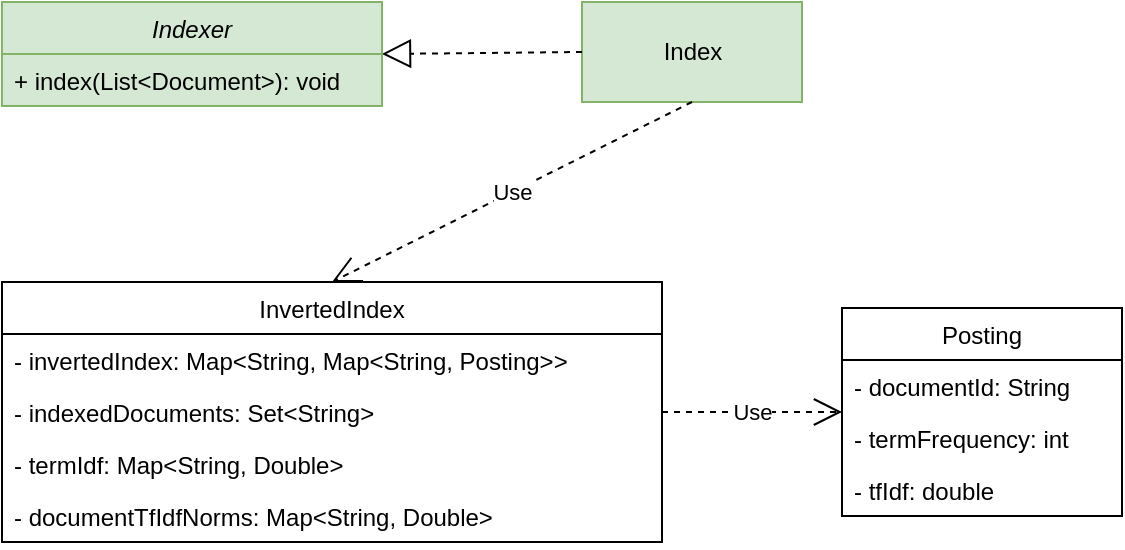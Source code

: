 <mxfile version="13.1.7" type="device"><diagram id="pzVOz8q7IhldUGrJP2iP" name="Page-1"><mxGraphModel dx="1422" dy="763" grid="1" gridSize="10" guides="1" tooltips="1" connect="1" arrows="1" fold="1" page="1" pageScale="1" pageWidth="827" pageHeight="1169" math="0" shadow="0"><root><mxCell id="0"/><mxCell id="1" parent="0"/><mxCell id="wyIDf4jgDE6N5Fc_bLHI-11" value="Index" style="html=1;fillColor=#d5e8d4;strokeColor=#82b366;" vertex="1" parent="1"><mxGeometry x="310" y="180" width="110" height="50" as="geometry"/></mxCell><mxCell id="wyIDf4jgDE6N5Fc_bLHI-12" value="Use" style="endArrow=open;endSize=12;dashed=1;html=1;exitX=0.5;exitY=1;exitDx=0;exitDy=0;entryX=0.5;entryY=0;entryDx=0;entryDy=0;" edge="1" parent="1" source="wyIDf4jgDE6N5Fc_bLHI-11" target="wyIDf4jgDE6N5Fc_bLHI-6"><mxGeometry width="160" relative="1" as="geometry"><mxPoint x="330" y="350" as="sourcePoint"/><mxPoint x="490" y="350" as="targetPoint"/></mxGeometry></mxCell><mxCell id="wyIDf4jgDE6N5Fc_bLHI-13" value="" style="endArrow=block;dashed=1;endFill=0;endSize=12;html=1;exitX=0;exitY=0.5;exitDx=0;exitDy=0;entryX=1;entryY=0.5;entryDx=0;entryDy=0;" edge="1" parent="1" source="wyIDf4jgDE6N5Fc_bLHI-11" target="wyIDf4jgDE6N5Fc_bLHI-1"><mxGeometry width="160" relative="1" as="geometry"><mxPoint x="330" y="350" as="sourcePoint"/><mxPoint x="490" y="350" as="targetPoint"/></mxGeometry></mxCell><mxCell id="wyIDf4jgDE6N5Fc_bLHI-1" value="Indexer" style="swimlane;fontStyle=2;childLayout=stackLayout;horizontal=1;startSize=26;fillColor=#d5e8d4;horizontalStack=0;resizeParent=1;resizeParentMax=0;resizeLast=0;collapsible=1;marginBottom=0;strokeColor=#82b366;" vertex="1" parent="1"><mxGeometry x="20" y="180" width="190" height="52" as="geometry"><mxRectangle x="20" y="260" width="70" height="26" as="alternateBounds"/></mxGeometry></mxCell><mxCell id="wyIDf4jgDE6N5Fc_bLHI-2" value="+ index(List&lt;Document&gt;): void" style="text;strokeColor=#82b366;fillColor=#d5e8d4;align=left;verticalAlign=top;spacingLeft=4;spacingRight=4;overflow=hidden;rotatable=0;points=[[0,0.5],[1,0.5]];portConstraint=eastwest;" vertex="1" parent="wyIDf4jgDE6N5Fc_bLHI-1"><mxGeometry y="26" width="190" height="26" as="geometry"/></mxCell><mxCell id="wyIDf4jgDE6N5Fc_bLHI-6" value="InvertedIndex" style="swimlane;fontStyle=0;childLayout=stackLayout;horizontal=1;startSize=26;fillColor=none;horizontalStack=0;resizeParent=1;resizeParentMax=0;resizeLast=0;collapsible=1;marginBottom=0;" vertex="1" parent="1"><mxGeometry x="20" y="320" width="330" height="130" as="geometry"><mxRectangle x="20" y="320" width="100" height="26" as="alternateBounds"/></mxGeometry></mxCell><mxCell id="wyIDf4jgDE6N5Fc_bLHI-7" value="- invertedIndex: Map&lt;String, Map&lt;String, Posting&gt;&gt;" style="text;strokeColor=none;fillColor=none;align=left;verticalAlign=top;spacingLeft=4;spacingRight=4;overflow=hidden;rotatable=0;points=[[0,0.5],[1,0.5]];portConstraint=eastwest;" vertex="1" parent="wyIDf4jgDE6N5Fc_bLHI-6"><mxGeometry y="26" width="330" height="26" as="geometry"/></mxCell><mxCell id="wyIDf4jgDE6N5Fc_bLHI-8" value="- indexedDocuments: Set&lt;String&gt;" style="text;strokeColor=none;fillColor=none;align=left;verticalAlign=top;spacingLeft=4;spacingRight=4;overflow=hidden;rotatable=0;points=[[0,0.5],[1,0.5]];portConstraint=eastwest;" vertex="1" parent="wyIDf4jgDE6N5Fc_bLHI-6"><mxGeometry y="52" width="330" height="26" as="geometry"/></mxCell><mxCell id="wyIDf4jgDE6N5Fc_bLHI-9" value="- termIdf: Map&lt;String, Double&gt;" style="text;strokeColor=none;fillColor=none;align=left;verticalAlign=top;spacingLeft=4;spacingRight=4;overflow=hidden;rotatable=0;points=[[0,0.5],[1,0.5]];portConstraint=eastwest;" vertex="1" parent="wyIDf4jgDE6N5Fc_bLHI-6"><mxGeometry y="78" width="330" height="26" as="geometry"/></mxCell><mxCell id="wyIDf4jgDE6N5Fc_bLHI-10" value="- documentTfIdfNorms: Map&lt;String, Double&gt;" style="text;strokeColor=none;fillColor=none;align=left;verticalAlign=top;spacingLeft=4;spacingRight=4;overflow=hidden;rotatable=0;points=[[0,0.5],[1,0.5]];portConstraint=eastwest;" vertex="1" parent="wyIDf4jgDE6N5Fc_bLHI-6"><mxGeometry y="104" width="330" height="26" as="geometry"/></mxCell><mxCell id="wyIDf4jgDE6N5Fc_bLHI-18" value="Use" style="endArrow=open;endSize=12;dashed=1;html=1;exitX=1;exitY=0.5;exitDx=0;exitDy=0;entryX=0;entryY=0.5;entryDx=0;entryDy=0;" edge="1" parent="1" source="wyIDf4jgDE6N5Fc_bLHI-6" target="wyIDf4jgDE6N5Fc_bLHI-14"><mxGeometry width="160" relative="1" as="geometry"><mxPoint x="330" y="350" as="sourcePoint"/><mxPoint x="490" y="350" as="targetPoint"/></mxGeometry></mxCell><mxCell id="wyIDf4jgDE6N5Fc_bLHI-14" value="Posting" style="swimlane;fontStyle=0;childLayout=stackLayout;horizontal=1;startSize=26;fillColor=none;horizontalStack=0;resizeParent=1;resizeParentMax=0;resizeLast=0;collapsible=1;marginBottom=0;" vertex="1" parent="1"><mxGeometry x="440" y="333" width="140" height="104" as="geometry"><mxRectangle x="440" y="360" width="70" height="26" as="alternateBounds"/></mxGeometry></mxCell><mxCell id="wyIDf4jgDE6N5Fc_bLHI-15" value="- documentId: String" style="text;strokeColor=none;fillColor=none;align=left;verticalAlign=top;spacingLeft=4;spacingRight=4;overflow=hidden;rotatable=0;points=[[0,0.5],[1,0.5]];portConstraint=eastwest;" vertex="1" parent="wyIDf4jgDE6N5Fc_bLHI-14"><mxGeometry y="26" width="140" height="26" as="geometry"/></mxCell><mxCell id="wyIDf4jgDE6N5Fc_bLHI-16" value="- termFrequency: int" style="text;strokeColor=none;fillColor=none;align=left;verticalAlign=top;spacingLeft=4;spacingRight=4;overflow=hidden;rotatable=0;points=[[0,0.5],[1,0.5]];portConstraint=eastwest;" vertex="1" parent="wyIDf4jgDE6N5Fc_bLHI-14"><mxGeometry y="52" width="140" height="26" as="geometry"/></mxCell><mxCell id="wyIDf4jgDE6N5Fc_bLHI-17" value="- tfIdf: double" style="text;strokeColor=none;fillColor=none;align=left;verticalAlign=top;spacingLeft=4;spacingRight=4;overflow=hidden;rotatable=0;points=[[0,0.5],[1,0.5]];portConstraint=eastwest;" vertex="1" parent="wyIDf4jgDE6N5Fc_bLHI-14"><mxGeometry y="78" width="140" height="26" as="geometry"/></mxCell></root></mxGraphModel></diagram></mxfile>